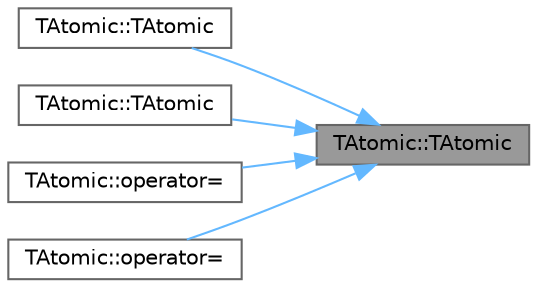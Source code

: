 digraph "TAtomic::TAtomic"
{
 // INTERACTIVE_SVG=YES
 // LATEX_PDF_SIZE
  bgcolor="transparent";
  edge [fontname=Helvetica,fontsize=10,labelfontname=Helvetica,labelfontsize=10];
  node [fontname=Helvetica,fontsize=10,shape=box,height=0.2,width=0.4];
  rankdir="RL";
  Node1 [id="Node000001",label="TAtomic::TAtomic",height=0.2,width=0.4,color="gray40", fillcolor="grey60", style="filled", fontcolor="black",tooltip="Default initializes the element type."];
  Node1 -> Node2 [id="edge1_Node000001_Node000002",dir="back",color="steelblue1",style="solid",tooltip=" "];
  Node2 [id="Node000002",label="TAtomic::TAtomic",height=0.2,width=0.4,color="grey40", fillcolor="white", style="filled",URL="$d8/ddb/classTAtomic.html#a2fa94513296af11320e6c44d46e33daf",tooltip=" "];
  Node1 -> Node3 [id="edge2_Node000001_Node000003",dir="back",color="steelblue1",style="solid",tooltip=" "];
  Node3 [id="Node000003",label="TAtomic::TAtomic",height=0.2,width=0.4,color="grey40", fillcolor="white", style="filled",URL="$d8/ddb/classTAtomic.html#aa9251bee9caa744829c7c82364abc15f",tooltip=" "];
  Node1 -> Node4 [id="edge3_Node000001_Node000004",dir="back",color="steelblue1",style="solid",tooltip=" "];
  Node4 [id="Node000004",label="TAtomic::operator=",height=0.2,width=0.4,color="grey40", fillcolor="white", style="filled",URL="$d8/ddb/classTAtomic.html#af433a42d1ff402a0cd4167969745c8b9",tooltip=" "];
  Node1 -> Node5 [id="edge4_Node000001_Node000005",dir="back",color="steelblue1",style="solid",tooltip=" "];
  Node5 [id="Node000005",label="TAtomic::operator=",height=0.2,width=0.4,color="grey40", fillcolor="white", style="filled",URL="$d8/ddb/classTAtomic.html#a0c19d7cf1dbc24aef537dadd512d77a9",tooltip=" "];
}
